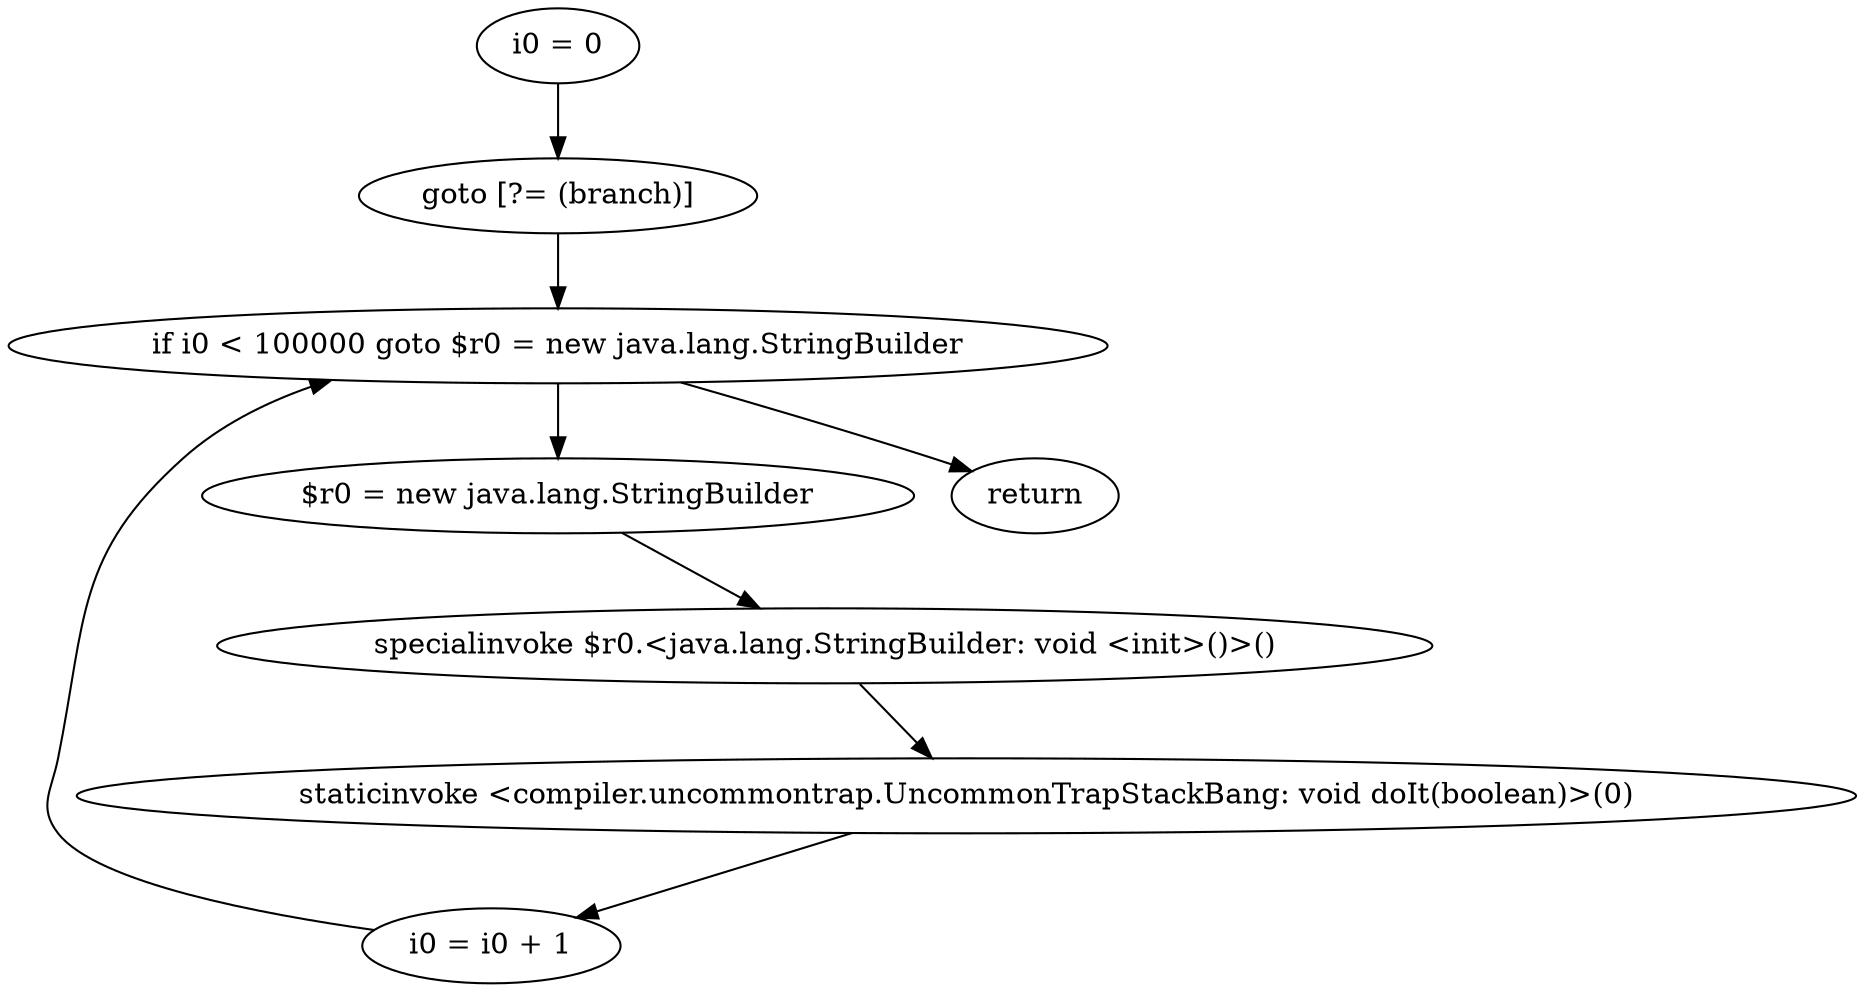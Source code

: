 digraph "unitGraph" {
    "i0 = 0"
    "goto [?= (branch)]"
    "$r0 = new java.lang.StringBuilder"
    "specialinvoke $r0.<java.lang.StringBuilder: void <init>()>()"
    "staticinvoke <compiler.uncommontrap.UncommonTrapStackBang: void doIt(boolean)>(0)"
    "i0 = i0 + 1"
    "if i0 < 100000 goto $r0 = new java.lang.StringBuilder"
    "return"
    "i0 = 0"->"goto [?= (branch)]";
    "goto [?= (branch)]"->"if i0 < 100000 goto $r0 = new java.lang.StringBuilder";
    "$r0 = new java.lang.StringBuilder"->"specialinvoke $r0.<java.lang.StringBuilder: void <init>()>()";
    "specialinvoke $r0.<java.lang.StringBuilder: void <init>()>()"->"staticinvoke <compiler.uncommontrap.UncommonTrapStackBang: void doIt(boolean)>(0)";
    "staticinvoke <compiler.uncommontrap.UncommonTrapStackBang: void doIt(boolean)>(0)"->"i0 = i0 + 1";
    "i0 = i0 + 1"->"if i0 < 100000 goto $r0 = new java.lang.StringBuilder";
    "if i0 < 100000 goto $r0 = new java.lang.StringBuilder"->"return";
    "if i0 < 100000 goto $r0 = new java.lang.StringBuilder"->"$r0 = new java.lang.StringBuilder";
}
